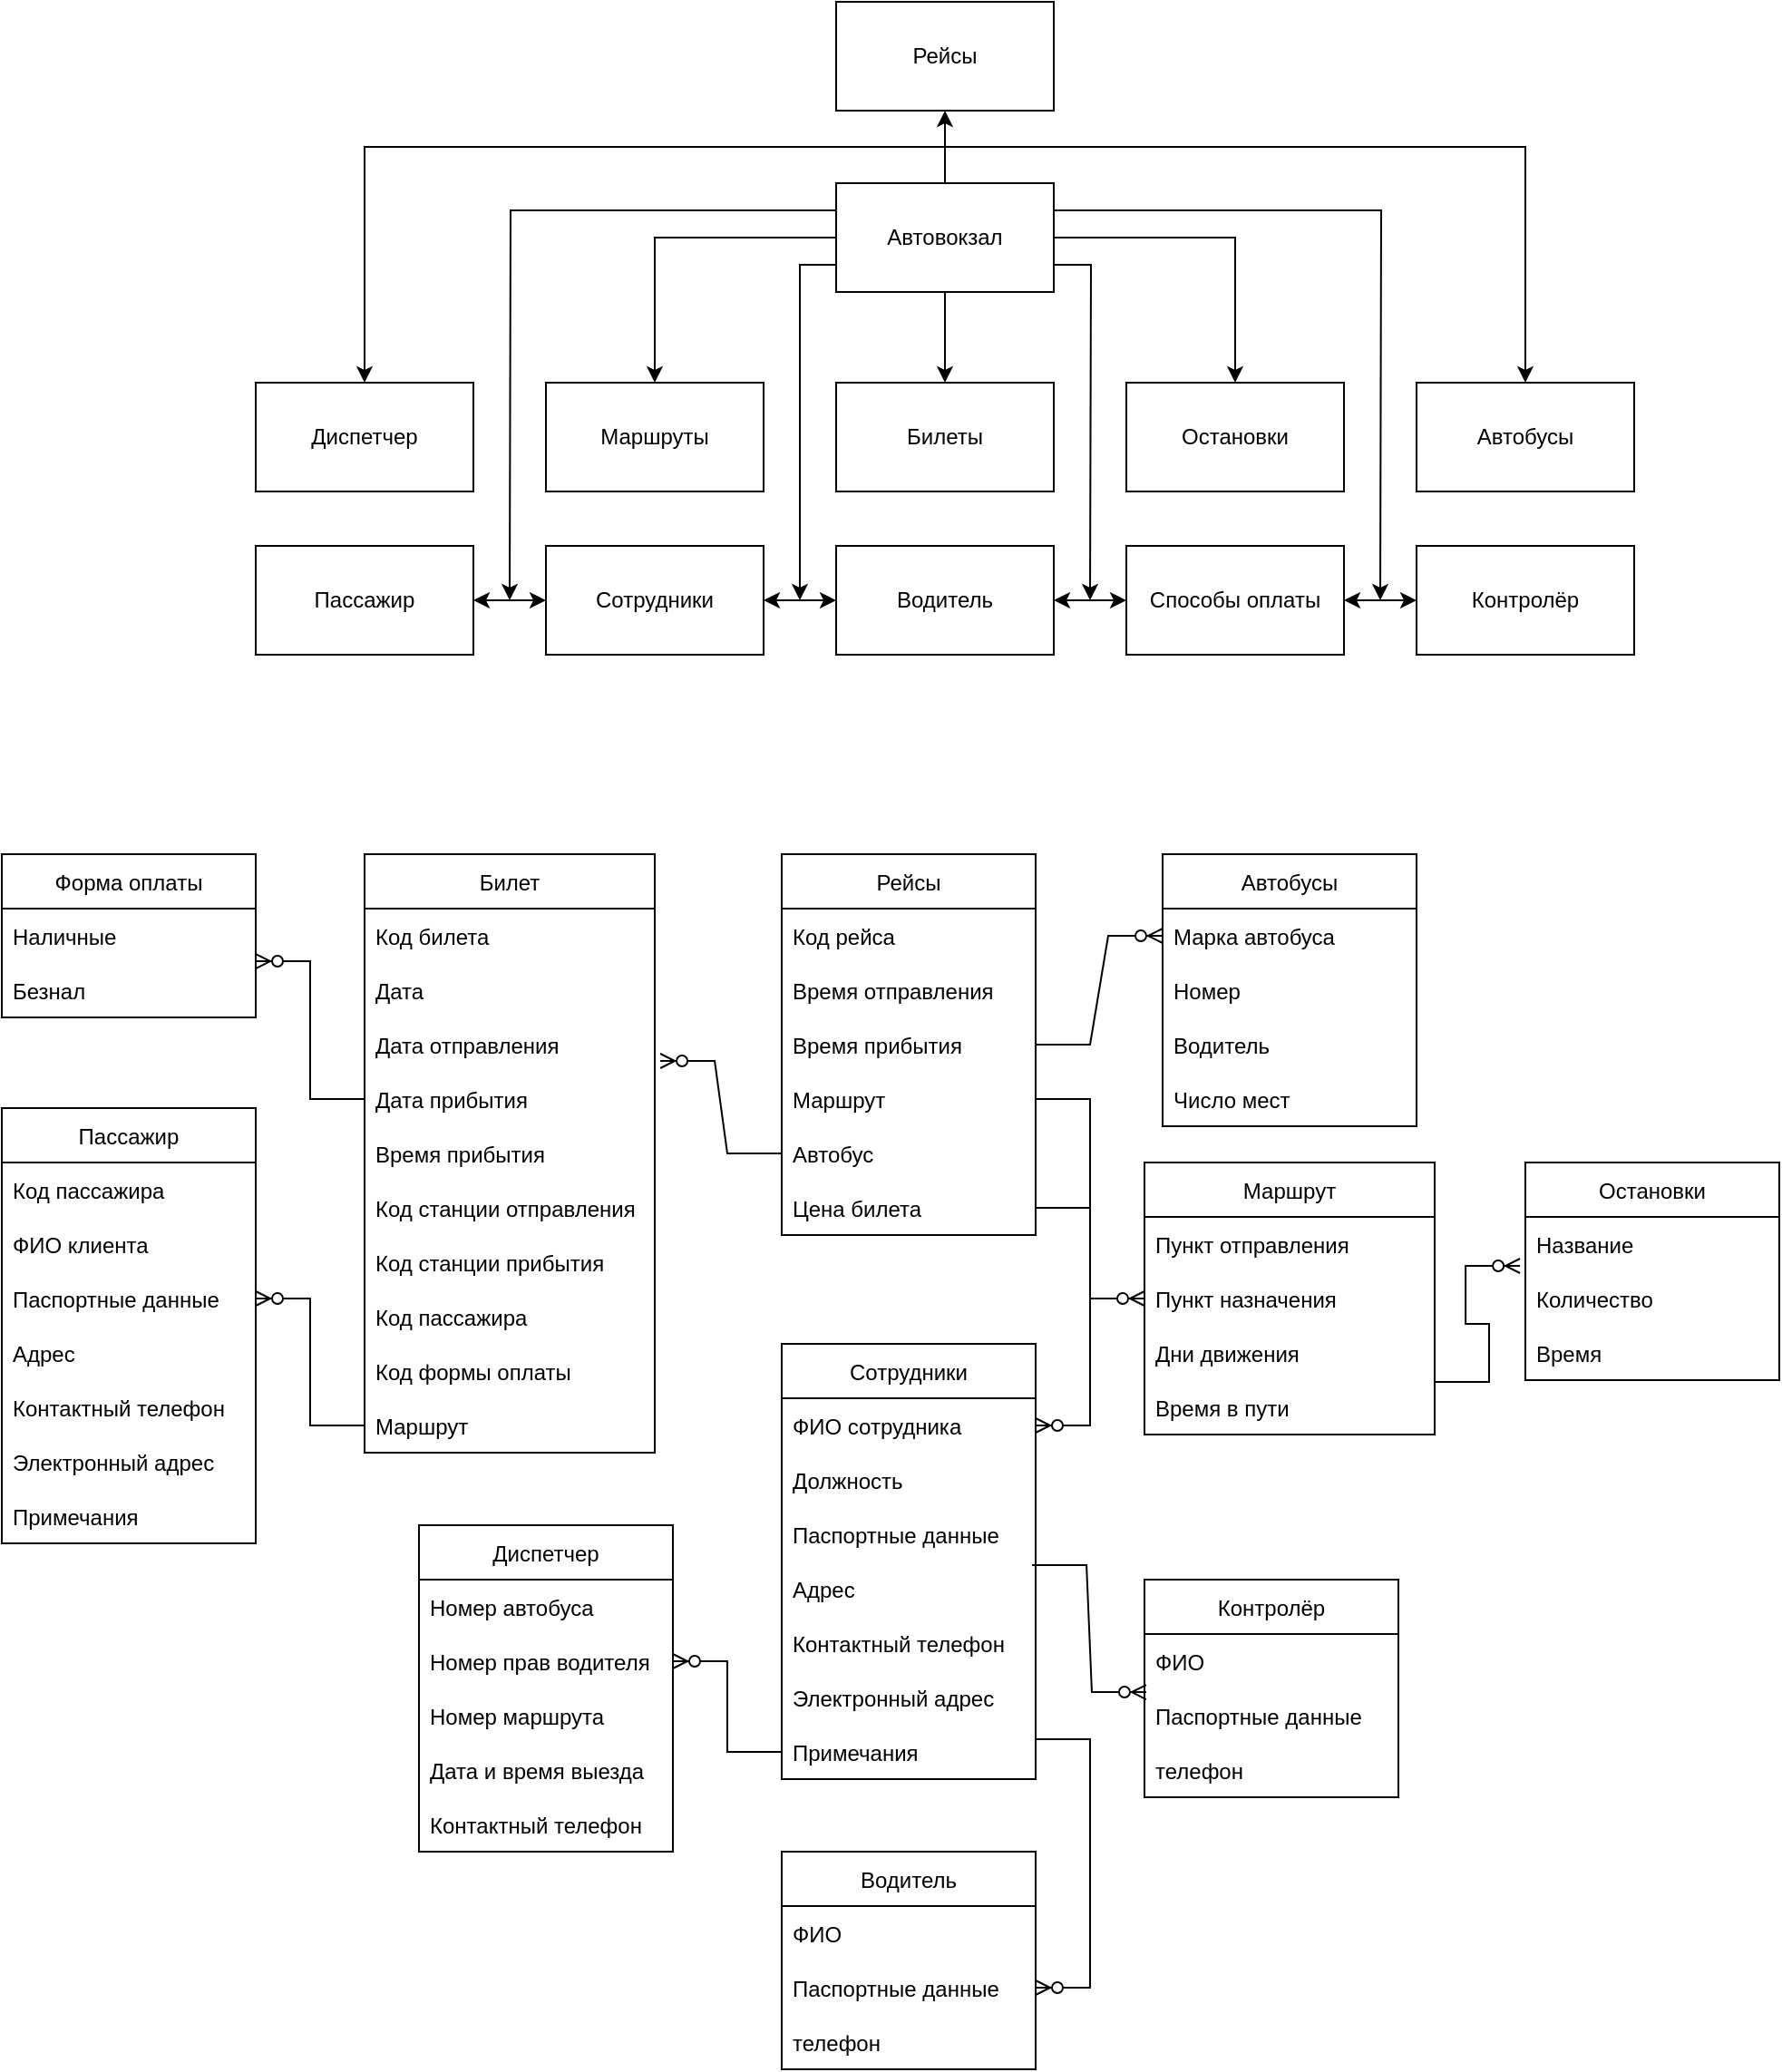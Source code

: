 <mxfile version="20.5.1" type="github">
  <diagram id="86yqQ0jhV_8jFqPabOyq" name="Страница 1">
    <mxGraphModel dx="2249" dy="794" grid="1" gridSize="10" guides="1" tooltips="1" connect="1" arrows="1" fold="1" page="1" pageScale="1" pageWidth="827" pageHeight="1169" math="0" shadow="0">
      <root>
        <mxCell id="0" />
        <mxCell id="1" parent="0" />
        <mxCell id="iQQgAuOcwQttmFMJXdX3-10" style="edgeStyle=orthogonalEdgeStyle;rounded=0;orthogonalLoop=1;jettySize=auto;html=1;" parent="1" source="iQQgAuOcwQttmFMJXdX3-2" target="iQQgAuOcwQttmFMJXdX3-5" edge="1">
          <mxGeometry relative="1" as="geometry" />
        </mxCell>
        <mxCell id="iQQgAuOcwQttmFMJXdX3-11" style="edgeStyle=orthogonalEdgeStyle;rounded=0;orthogonalLoop=1;jettySize=auto;html=1;exitX=1;exitY=0.5;exitDx=0;exitDy=0;entryX=0.5;entryY=0;entryDx=0;entryDy=0;" parent="1" source="iQQgAuOcwQttmFMJXdX3-2" target="iQQgAuOcwQttmFMJXdX3-9" edge="1">
          <mxGeometry relative="1" as="geometry" />
        </mxCell>
        <mxCell id="iQQgAuOcwQttmFMJXdX3-15" style="edgeStyle=orthogonalEdgeStyle;rounded=0;orthogonalLoop=1;jettySize=auto;html=1;exitX=0.5;exitY=0;exitDx=0;exitDy=0;entryX=0.5;entryY=0;entryDx=0;entryDy=0;" parent="1" source="iQQgAuOcwQttmFMJXdX3-2" target="iQQgAuOcwQttmFMJXdX3-12" edge="1">
          <mxGeometry relative="1" as="geometry" />
        </mxCell>
        <mxCell id="iQQgAuOcwQttmFMJXdX3-16" style="edgeStyle=orthogonalEdgeStyle;rounded=0;orthogonalLoop=1;jettySize=auto;html=1;exitX=0.5;exitY=0;exitDx=0;exitDy=0;entryX=0.5;entryY=0;entryDx=0;entryDy=0;" parent="1" source="iQQgAuOcwQttmFMJXdX3-2" target="iQQgAuOcwQttmFMJXdX3-14" edge="1">
          <mxGeometry relative="1" as="geometry" />
        </mxCell>
        <mxCell id="iQQgAuOcwQttmFMJXdX3-42" style="edgeStyle=orthogonalEdgeStyle;rounded=0;orthogonalLoop=1;jettySize=auto;html=1;exitX=0;exitY=0.25;exitDx=0;exitDy=0;" parent="1" source="iQQgAuOcwQttmFMJXdX3-2" edge="1">
          <mxGeometry relative="1" as="geometry">
            <mxPoint x="190" y="360" as="targetPoint" />
          </mxGeometry>
        </mxCell>
        <mxCell id="iQQgAuOcwQttmFMJXdX3-44" style="edgeStyle=orthogonalEdgeStyle;rounded=0;orthogonalLoop=1;jettySize=auto;html=1;exitX=0;exitY=0.75;exitDx=0;exitDy=0;" parent="1" source="iQQgAuOcwQttmFMJXdX3-2" edge="1">
          <mxGeometry relative="1" as="geometry">
            <mxPoint x="350" y="360" as="targetPoint" />
          </mxGeometry>
        </mxCell>
        <mxCell id="iQQgAuOcwQttmFMJXdX3-46" style="edgeStyle=orthogonalEdgeStyle;rounded=0;orthogonalLoop=1;jettySize=auto;html=1;exitX=1;exitY=0.75;exitDx=0;exitDy=0;" parent="1" source="iQQgAuOcwQttmFMJXdX3-2" edge="1">
          <mxGeometry relative="1" as="geometry">
            <mxPoint x="510" y="360" as="targetPoint" />
          </mxGeometry>
        </mxCell>
        <mxCell id="iQQgAuOcwQttmFMJXdX3-48" style="edgeStyle=orthogonalEdgeStyle;rounded=0;orthogonalLoop=1;jettySize=auto;html=1;exitX=1;exitY=0.25;exitDx=0;exitDy=0;" parent="1" source="iQQgAuOcwQttmFMJXdX3-2" edge="1">
          <mxGeometry relative="1" as="geometry">
            <mxPoint x="670" y="360" as="targetPoint" />
          </mxGeometry>
        </mxCell>
        <mxCell id="S9R1YL-R6KJ5HFUUIe6C-26" style="edgeStyle=orthogonalEdgeStyle;rounded=0;orthogonalLoop=1;jettySize=auto;html=1;exitX=0.5;exitY=0;exitDx=0;exitDy=0;entryX=0.5;entryY=1;entryDx=0;entryDy=0;" edge="1" parent="1" source="iQQgAuOcwQttmFMJXdX3-2" target="iQQgAuOcwQttmFMJXdX3-3">
          <mxGeometry relative="1" as="geometry" />
        </mxCell>
        <mxCell id="S9R1YL-R6KJ5HFUUIe6C-27" style="edgeStyle=orthogonalEdgeStyle;rounded=0;orthogonalLoop=1;jettySize=auto;html=1;exitX=0.5;exitY=1;exitDx=0;exitDy=0;entryX=0.5;entryY=0;entryDx=0;entryDy=0;" edge="1" parent="1" source="iQQgAuOcwQttmFMJXdX3-2" target="iQQgAuOcwQttmFMJXdX3-19">
          <mxGeometry relative="1" as="geometry" />
        </mxCell>
        <mxCell id="iQQgAuOcwQttmFMJXdX3-2" value="Автовокзал" style="rounded=0;whiteSpace=wrap;html=1;" parent="1" vertex="1">
          <mxGeometry x="370" y="130" width="120" height="60" as="geometry" />
        </mxCell>
        <mxCell id="iQQgAuOcwQttmFMJXdX3-3" value="Рейсы" style="rounded=0;whiteSpace=wrap;html=1;" parent="1" vertex="1">
          <mxGeometry x="370" y="30" width="120" height="60" as="geometry" />
        </mxCell>
        <mxCell id="iQQgAuOcwQttmFMJXdX3-5" value="Маршруты" style="rounded=0;whiteSpace=wrap;html=1;" parent="1" vertex="1">
          <mxGeometry x="210" y="240" width="120" height="60" as="geometry" />
        </mxCell>
        <mxCell id="iQQgAuOcwQttmFMJXdX3-9" value="Остановки" style="rounded=0;whiteSpace=wrap;html=1;" parent="1" vertex="1">
          <mxGeometry x="530" y="240" width="120" height="60" as="geometry" />
        </mxCell>
        <mxCell id="iQQgAuOcwQttmFMJXdX3-12" value="Диспетчер" style="rounded=0;whiteSpace=wrap;html=1;" parent="1" vertex="1">
          <mxGeometry x="50" y="240" width="120" height="60" as="geometry" />
        </mxCell>
        <mxCell id="iQQgAuOcwQttmFMJXdX3-14" value="Автобусы" style="rounded=0;whiteSpace=wrap;html=1;" parent="1" vertex="1">
          <mxGeometry x="690" y="240" width="120" height="60" as="geometry" />
        </mxCell>
        <mxCell id="iQQgAuOcwQttmFMJXdX3-18" value="Способы оплаты" style="rounded=0;whiteSpace=wrap;html=1;" parent="1" vertex="1">
          <mxGeometry x="530" y="330" width="120" height="60" as="geometry" />
        </mxCell>
        <mxCell id="iQQgAuOcwQttmFMJXdX3-19" value="Билеты" style="rounded=0;whiteSpace=wrap;html=1;" parent="1" vertex="1">
          <mxGeometry x="370" y="240" width="120" height="60" as="geometry" />
        </mxCell>
        <mxCell id="iQQgAuOcwQttmFMJXdX3-20" value="Пассажир" style="rounded=0;whiteSpace=wrap;html=1;" parent="1" vertex="1">
          <mxGeometry x="50" y="330" width="120" height="60" as="geometry" />
        </mxCell>
        <mxCell id="iQQgAuOcwQttmFMJXdX3-21" value="Сотрудники" style="rounded=0;whiteSpace=wrap;html=1;" parent="1" vertex="1">
          <mxGeometry x="210" y="330" width="120" height="60" as="geometry" />
        </mxCell>
        <mxCell id="iQQgAuOcwQttmFMJXdX3-22" value="Контролёр" style="rounded=0;whiteSpace=wrap;html=1;" parent="1" vertex="1">
          <mxGeometry x="690" y="330" width="120" height="60" as="geometry" />
        </mxCell>
        <mxCell id="iQQgAuOcwQttmFMJXdX3-31" value="" style="endArrow=classic;startArrow=classic;html=1;rounded=0;exitX=1;exitY=0.5;exitDx=0;exitDy=0;entryX=0;entryY=0.5;entryDx=0;entryDy=0;" parent="1" source="iQQgAuOcwQttmFMJXdX3-20" target="iQQgAuOcwQttmFMJXdX3-21" edge="1">
          <mxGeometry width="50" height="50" relative="1" as="geometry">
            <mxPoint x="170" y="390" as="sourcePoint" />
            <mxPoint x="200" y="360" as="targetPoint" />
          </mxGeometry>
        </mxCell>
        <mxCell id="iQQgAuOcwQttmFMJXdX3-33" value="" style="endArrow=classic;startArrow=classic;html=1;rounded=0;exitX=1;exitY=0.5;exitDx=0;exitDy=0;entryX=0;entryY=0.5;entryDx=0;entryDy=0;" parent="1" source="iQQgAuOcwQttmFMJXdX3-18" target="iQQgAuOcwQttmFMJXdX3-22" edge="1">
          <mxGeometry width="50" height="50" relative="1" as="geometry">
            <mxPoint x="650" y="390" as="sourcePoint" />
            <mxPoint x="700" y="340" as="targetPoint" />
          </mxGeometry>
        </mxCell>
        <mxCell id="eWutOVOjhpOkpdrfjWL5-36" value="Маршрут" style="swimlane;fontStyle=0;childLayout=stackLayout;horizontal=1;startSize=30;horizontalStack=0;resizeParent=1;resizeParentMax=0;resizeLast=0;collapsible=1;marginBottom=0;" parent="1" vertex="1">
          <mxGeometry x="540" y="670" width="160" height="150" as="geometry" />
        </mxCell>
        <mxCell id="eWutOVOjhpOkpdrfjWL5-37" value="Пункт отправления" style="text;strokeColor=none;fillColor=none;align=left;verticalAlign=middle;spacingLeft=4;spacingRight=4;overflow=hidden;points=[[0,0.5],[1,0.5]];portConstraint=eastwest;rotatable=0;" parent="eWutOVOjhpOkpdrfjWL5-36" vertex="1">
          <mxGeometry y="30" width="160" height="30" as="geometry" />
        </mxCell>
        <mxCell id="eWutOVOjhpOkpdrfjWL5-38" value="Пункт назначения" style="text;strokeColor=none;fillColor=none;align=left;verticalAlign=middle;spacingLeft=4;spacingRight=4;overflow=hidden;points=[[0,0.5],[1,0.5]];portConstraint=eastwest;rotatable=0;" parent="eWutOVOjhpOkpdrfjWL5-36" vertex="1">
          <mxGeometry y="60" width="160" height="30" as="geometry" />
        </mxCell>
        <mxCell id="eWutOVOjhpOkpdrfjWL5-39" value="Дни движения" style="text;strokeColor=none;fillColor=none;align=left;verticalAlign=middle;spacingLeft=4;spacingRight=4;overflow=hidden;points=[[0,0.5],[1,0.5]];portConstraint=eastwest;rotatable=0;" parent="eWutOVOjhpOkpdrfjWL5-36" vertex="1">
          <mxGeometry y="90" width="160" height="30" as="geometry" />
        </mxCell>
        <mxCell id="S9R1YL-R6KJ5HFUUIe6C-1" value="Время в пути" style="text;strokeColor=none;fillColor=none;align=left;verticalAlign=middle;spacingLeft=4;spacingRight=4;overflow=hidden;points=[[0,0.5],[1,0.5]];portConstraint=eastwest;rotatable=0;" vertex="1" parent="eWutOVOjhpOkpdrfjWL5-36">
          <mxGeometry y="120" width="160" height="30" as="geometry" />
        </mxCell>
        <mxCell id="eWutOVOjhpOkpdrfjWL5-40" value="Рейсы" style="swimlane;fontStyle=0;childLayout=stackLayout;horizontal=1;startSize=30;horizontalStack=0;resizeParent=1;resizeParentMax=0;resizeLast=0;collapsible=1;marginBottom=0;" parent="1" vertex="1">
          <mxGeometry x="340" y="500" width="140" height="210" as="geometry" />
        </mxCell>
        <mxCell id="eWutOVOjhpOkpdrfjWL5-41" value="Код рейса" style="text;strokeColor=none;fillColor=none;align=left;verticalAlign=middle;spacingLeft=4;spacingRight=4;overflow=hidden;points=[[0,0.5],[1,0.5]];portConstraint=eastwest;rotatable=0;" parent="eWutOVOjhpOkpdrfjWL5-40" vertex="1">
          <mxGeometry y="30" width="140" height="30" as="geometry" />
        </mxCell>
        <mxCell id="eWutOVOjhpOkpdrfjWL5-42" value="Время отправления" style="text;strokeColor=none;fillColor=none;align=left;verticalAlign=middle;spacingLeft=4;spacingRight=4;overflow=hidden;points=[[0,0.5],[1,0.5]];portConstraint=eastwest;rotatable=0;" parent="eWutOVOjhpOkpdrfjWL5-40" vertex="1">
          <mxGeometry y="60" width="140" height="30" as="geometry" />
        </mxCell>
        <mxCell id="eWutOVOjhpOkpdrfjWL5-43" value="Время прибытия" style="text;strokeColor=none;fillColor=none;align=left;verticalAlign=middle;spacingLeft=4;spacingRight=4;overflow=hidden;points=[[0,0.5],[1,0.5]];portConstraint=eastwest;rotatable=0;" parent="eWutOVOjhpOkpdrfjWL5-40" vertex="1">
          <mxGeometry y="90" width="140" height="30" as="geometry" />
        </mxCell>
        <mxCell id="eWutOVOjhpOkpdrfjWL5-45" value="Маршрут" style="text;strokeColor=none;fillColor=none;align=left;verticalAlign=middle;spacingLeft=4;spacingRight=4;overflow=hidden;points=[[0,0.5],[1,0.5]];portConstraint=eastwest;rotatable=0;" parent="eWutOVOjhpOkpdrfjWL5-40" vertex="1">
          <mxGeometry y="120" width="140" height="30" as="geometry" />
        </mxCell>
        <mxCell id="eWutOVOjhpOkpdrfjWL5-46" value="Автобус" style="text;strokeColor=none;fillColor=none;align=left;verticalAlign=middle;spacingLeft=4;spacingRight=4;overflow=hidden;points=[[0,0.5],[1,0.5]];portConstraint=eastwest;rotatable=0;" parent="eWutOVOjhpOkpdrfjWL5-40" vertex="1">
          <mxGeometry y="150" width="140" height="30" as="geometry" />
        </mxCell>
        <mxCell id="eWutOVOjhpOkpdrfjWL5-47" value="Цена билета" style="text;strokeColor=none;fillColor=none;align=left;verticalAlign=middle;spacingLeft=4;spacingRight=4;overflow=hidden;points=[[0,0.5],[1,0.5]];portConstraint=eastwest;rotatable=0;" parent="eWutOVOjhpOkpdrfjWL5-40" vertex="1">
          <mxGeometry y="180" width="140" height="30" as="geometry" />
        </mxCell>
        <mxCell id="eWutOVOjhpOkpdrfjWL5-48" value="Автобусы" style="swimlane;fontStyle=0;childLayout=stackLayout;horizontal=1;startSize=30;horizontalStack=0;resizeParent=1;resizeParentMax=0;resizeLast=0;collapsible=1;marginBottom=0;" parent="1" vertex="1">
          <mxGeometry x="550" y="500" width="140" height="150" as="geometry" />
        </mxCell>
        <mxCell id="eWutOVOjhpOkpdrfjWL5-49" value="Марка автобуса" style="text;strokeColor=none;fillColor=none;align=left;verticalAlign=middle;spacingLeft=4;spacingRight=4;overflow=hidden;points=[[0,0.5],[1,0.5]];portConstraint=eastwest;rotatable=0;" parent="eWutOVOjhpOkpdrfjWL5-48" vertex="1">
          <mxGeometry y="30" width="140" height="30" as="geometry" />
        </mxCell>
        <mxCell id="eWutOVOjhpOkpdrfjWL5-50" value="Номер" style="text;strokeColor=none;fillColor=none;align=left;verticalAlign=middle;spacingLeft=4;spacingRight=4;overflow=hidden;points=[[0,0.5],[1,0.5]];portConstraint=eastwest;rotatable=0;" parent="eWutOVOjhpOkpdrfjWL5-48" vertex="1">
          <mxGeometry y="60" width="140" height="30" as="geometry" />
        </mxCell>
        <mxCell id="eWutOVOjhpOkpdrfjWL5-51" value="Водитель" style="text;strokeColor=none;fillColor=none;align=left;verticalAlign=middle;spacingLeft=4;spacingRight=4;overflow=hidden;points=[[0,0.5],[1,0.5]];portConstraint=eastwest;rotatable=0;" parent="eWutOVOjhpOkpdrfjWL5-48" vertex="1">
          <mxGeometry y="90" width="140" height="30" as="geometry" />
        </mxCell>
        <mxCell id="eWutOVOjhpOkpdrfjWL5-52" value="Число мест" style="text;strokeColor=none;fillColor=none;align=left;verticalAlign=middle;spacingLeft=4;spacingRight=4;overflow=hidden;points=[[0,0.5],[1,0.5]];portConstraint=eastwest;rotatable=0;" parent="eWutOVOjhpOkpdrfjWL5-48" vertex="1">
          <mxGeometry y="120" width="140" height="30" as="geometry" />
        </mxCell>
        <mxCell id="eWutOVOjhpOkpdrfjWL5-53" value="Остановки" style="swimlane;fontStyle=0;childLayout=stackLayout;horizontal=1;startSize=30;horizontalStack=0;resizeParent=1;resizeParentMax=0;resizeLast=0;collapsible=1;marginBottom=0;" parent="1" vertex="1">
          <mxGeometry x="750" y="670" width="140" height="120" as="geometry" />
        </mxCell>
        <mxCell id="eWutOVOjhpOkpdrfjWL5-54" value="Название" style="text;strokeColor=none;fillColor=none;align=left;verticalAlign=middle;spacingLeft=4;spacingRight=4;overflow=hidden;points=[[0,0.5],[1,0.5]];portConstraint=eastwest;rotatable=0;" parent="eWutOVOjhpOkpdrfjWL5-53" vertex="1">
          <mxGeometry y="30" width="140" height="30" as="geometry" />
        </mxCell>
        <mxCell id="eWutOVOjhpOkpdrfjWL5-55" value="Количество" style="text;strokeColor=none;fillColor=none;align=left;verticalAlign=middle;spacingLeft=4;spacingRight=4;overflow=hidden;points=[[0,0.5],[1,0.5]];portConstraint=eastwest;rotatable=0;" parent="eWutOVOjhpOkpdrfjWL5-53" vertex="1">
          <mxGeometry y="60" width="140" height="30" as="geometry" />
        </mxCell>
        <mxCell id="eWutOVOjhpOkpdrfjWL5-56" value="Время" style="text;strokeColor=none;fillColor=none;align=left;verticalAlign=middle;spacingLeft=4;spacingRight=4;overflow=hidden;points=[[0,0.5],[1,0.5]];portConstraint=eastwest;rotatable=0;" parent="eWutOVOjhpOkpdrfjWL5-53" vertex="1">
          <mxGeometry y="90" width="140" height="30" as="geometry" />
        </mxCell>
        <mxCell id="eWutOVOjhpOkpdrfjWL5-57" value="Билет" style="swimlane;fontStyle=0;childLayout=stackLayout;horizontal=1;startSize=30;horizontalStack=0;resizeParent=1;resizeParentMax=0;resizeLast=0;collapsible=1;marginBottom=0;" parent="1" vertex="1">
          <mxGeometry x="110" y="500" width="160" height="330" as="geometry" />
        </mxCell>
        <mxCell id="eWutOVOjhpOkpdrfjWL5-58" value="Код билета" style="text;strokeColor=none;fillColor=none;align=left;verticalAlign=middle;spacingLeft=4;spacingRight=4;overflow=hidden;points=[[0,0.5],[1,0.5]];portConstraint=eastwest;rotatable=0;" parent="eWutOVOjhpOkpdrfjWL5-57" vertex="1">
          <mxGeometry y="30" width="160" height="30" as="geometry" />
        </mxCell>
        <mxCell id="eWutOVOjhpOkpdrfjWL5-59" value="Дата" style="text;strokeColor=none;fillColor=none;align=left;verticalAlign=middle;spacingLeft=4;spacingRight=4;overflow=hidden;points=[[0,0.5],[1,0.5]];portConstraint=eastwest;rotatable=0;" parent="eWutOVOjhpOkpdrfjWL5-57" vertex="1">
          <mxGeometry y="60" width="160" height="30" as="geometry" />
        </mxCell>
        <mxCell id="eWutOVOjhpOkpdrfjWL5-60" value="Дата отправления" style="text;strokeColor=none;fillColor=none;align=left;verticalAlign=middle;spacingLeft=4;spacingRight=4;overflow=hidden;points=[[0,0.5],[1,0.5]];portConstraint=eastwest;rotatable=0;" parent="eWutOVOjhpOkpdrfjWL5-57" vertex="1">
          <mxGeometry y="90" width="160" height="30" as="geometry" />
        </mxCell>
        <mxCell id="eWutOVOjhpOkpdrfjWL5-61" value="Дата прибытия" style="text;strokeColor=none;fillColor=none;align=left;verticalAlign=middle;spacingLeft=4;spacingRight=4;overflow=hidden;points=[[0,0.5],[1,0.5]];portConstraint=eastwest;rotatable=0;" parent="eWutOVOjhpOkpdrfjWL5-57" vertex="1">
          <mxGeometry y="120" width="160" height="30" as="geometry" />
        </mxCell>
        <mxCell id="eWutOVOjhpOkpdrfjWL5-62" value="Время прибытия" style="text;strokeColor=none;fillColor=none;align=left;verticalAlign=middle;spacingLeft=4;spacingRight=4;overflow=hidden;points=[[0,0.5],[1,0.5]];portConstraint=eastwest;rotatable=0;" parent="eWutOVOjhpOkpdrfjWL5-57" vertex="1">
          <mxGeometry y="150" width="160" height="30" as="geometry" />
        </mxCell>
        <mxCell id="eWutOVOjhpOkpdrfjWL5-63" value="Код станции отправления" style="text;strokeColor=none;fillColor=none;align=left;verticalAlign=middle;spacingLeft=4;spacingRight=4;overflow=hidden;points=[[0,0.5],[1,0.5]];portConstraint=eastwest;rotatable=0;" parent="eWutOVOjhpOkpdrfjWL5-57" vertex="1">
          <mxGeometry y="180" width="160" height="30" as="geometry" />
        </mxCell>
        <mxCell id="eWutOVOjhpOkpdrfjWL5-65" value="Код станции прибытия" style="text;strokeColor=none;fillColor=none;align=left;verticalAlign=middle;spacingLeft=4;spacingRight=4;overflow=hidden;points=[[0,0.5],[1,0.5]];portConstraint=eastwest;rotatable=0;" parent="eWutOVOjhpOkpdrfjWL5-57" vertex="1">
          <mxGeometry y="210" width="160" height="30" as="geometry" />
        </mxCell>
        <mxCell id="eWutOVOjhpOkpdrfjWL5-66" value="Код пассажира" style="text;strokeColor=none;fillColor=none;align=left;verticalAlign=middle;spacingLeft=4;spacingRight=4;overflow=hidden;points=[[0,0.5],[1,0.5]];portConstraint=eastwest;rotatable=0;" parent="eWutOVOjhpOkpdrfjWL5-57" vertex="1">
          <mxGeometry y="240" width="160" height="30" as="geometry" />
        </mxCell>
        <mxCell id="eWutOVOjhpOkpdrfjWL5-67" value="Код формы оплаты" style="text;strokeColor=none;fillColor=none;align=left;verticalAlign=middle;spacingLeft=4;spacingRight=4;overflow=hidden;points=[[0,0.5],[1,0.5]];portConstraint=eastwest;rotatable=0;" parent="eWutOVOjhpOkpdrfjWL5-57" vertex="1">
          <mxGeometry y="270" width="160" height="30" as="geometry" />
        </mxCell>
        <mxCell id="S9R1YL-R6KJ5HFUUIe6C-6" value="Маршрут" style="text;strokeColor=none;fillColor=none;align=left;verticalAlign=middle;spacingLeft=4;spacingRight=4;overflow=hidden;points=[[0,0.5],[1,0.5]];portConstraint=eastwest;rotatable=0;" vertex="1" parent="eWutOVOjhpOkpdrfjWL5-57">
          <mxGeometry y="300" width="160" height="30" as="geometry" />
        </mxCell>
        <mxCell id="eWutOVOjhpOkpdrfjWL5-68" value="Пассажир" style="swimlane;fontStyle=0;childLayout=stackLayout;horizontal=1;startSize=30;horizontalStack=0;resizeParent=1;resizeParentMax=0;resizeLast=0;collapsible=1;marginBottom=0;" parent="1" vertex="1">
          <mxGeometry x="-90" y="640" width="140" height="240" as="geometry" />
        </mxCell>
        <mxCell id="eWutOVOjhpOkpdrfjWL5-70" value="Код пассажира" style="text;strokeColor=none;fillColor=none;align=left;verticalAlign=middle;spacingLeft=4;spacingRight=4;overflow=hidden;points=[[0,0.5],[1,0.5]];portConstraint=eastwest;rotatable=0;" parent="eWutOVOjhpOkpdrfjWL5-68" vertex="1">
          <mxGeometry y="30" width="140" height="30" as="geometry" />
        </mxCell>
        <mxCell id="eWutOVOjhpOkpdrfjWL5-71" value="ФИО клиента" style="text;strokeColor=none;fillColor=none;align=left;verticalAlign=middle;spacingLeft=4;spacingRight=4;overflow=hidden;points=[[0,0.5],[1,0.5]];portConstraint=eastwest;rotatable=0;" parent="eWutOVOjhpOkpdrfjWL5-68" vertex="1">
          <mxGeometry y="60" width="140" height="30" as="geometry" />
        </mxCell>
        <mxCell id="eWutOVOjhpOkpdrfjWL5-72" value="Паспортные данные" style="text;strokeColor=none;fillColor=none;align=left;verticalAlign=middle;spacingLeft=4;spacingRight=4;overflow=hidden;points=[[0,0.5],[1,0.5]];portConstraint=eastwest;rotatable=0;" parent="eWutOVOjhpOkpdrfjWL5-68" vertex="1">
          <mxGeometry y="90" width="140" height="30" as="geometry" />
        </mxCell>
        <mxCell id="eWutOVOjhpOkpdrfjWL5-73" value="Адрес" style="text;strokeColor=none;fillColor=none;align=left;verticalAlign=middle;spacingLeft=4;spacingRight=4;overflow=hidden;points=[[0,0.5],[1,0.5]];portConstraint=eastwest;rotatable=0;" parent="eWutOVOjhpOkpdrfjWL5-68" vertex="1">
          <mxGeometry y="120" width="140" height="30" as="geometry" />
        </mxCell>
        <mxCell id="eWutOVOjhpOkpdrfjWL5-74" value="Контактный телефон" style="text;strokeColor=none;fillColor=none;align=left;verticalAlign=middle;spacingLeft=4;spacingRight=4;overflow=hidden;points=[[0,0.5],[1,0.5]];portConstraint=eastwest;rotatable=0;" parent="eWutOVOjhpOkpdrfjWL5-68" vertex="1">
          <mxGeometry y="150" width="140" height="30" as="geometry" />
        </mxCell>
        <mxCell id="eWutOVOjhpOkpdrfjWL5-75" value="Электронный адрес" style="text;strokeColor=none;fillColor=none;align=left;verticalAlign=middle;spacingLeft=4;spacingRight=4;overflow=hidden;points=[[0,0.5],[1,0.5]];portConstraint=eastwest;rotatable=0;" parent="eWutOVOjhpOkpdrfjWL5-68" vertex="1">
          <mxGeometry y="180" width="140" height="30" as="geometry" />
        </mxCell>
        <mxCell id="eWutOVOjhpOkpdrfjWL5-76" value="Примечания" style="text;strokeColor=none;fillColor=none;align=left;verticalAlign=middle;spacingLeft=4;spacingRight=4;overflow=hidden;points=[[0,0.5],[1,0.5]];portConstraint=eastwest;rotatable=0;" parent="eWutOVOjhpOkpdrfjWL5-68" vertex="1">
          <mxGeometry y="210" width="140" height="30" as="geometry" />
        </mxCell>
        <mxCell id="eWutOVOjhpOkpdrfjWL5-77" value="Сотрудники" style="swimlane;fontStyle=0;childLayout=stackLayout;horizontal=1;startSize=30;horizontalStack=0;resizeParent=1;resizeParentMax=0;resizeLast=0;collapsible=1;marginBottom=0;" parent="1" vertex="1">
          <mxGeometry x="340" y="770" width="140" height="240" as="geometry" />
        </mxCell>
        <mxCell id="eWutOVOjhpOkpdrfjWL5-78" value="ФИО сотрудника" style="text;strokeColor=none;fillColor=none;align=left;verticalAlign=middle;spacingLeft=4;spacingRight=4;overflow=hidden;points=[[0,0.5],[1,0.5]];portConstraint=eastwest;rotatable=0;" parent="eWutOVOjhpOkpdrfjWL5-77" vertex="1">
          <mxGeometry y="30" width="140" height="30" as="geometry" />
        </mxCell>
        <mxCell id="eWutOVOjhpOkpdrfjWL5-79" value="Должность" style="text;strokeColor=none;fillColor=none;align=left;verticalAlign=middle;spacingLeft=4;spacingRight=4;overflow=hidden;points=[[0,0.5],[1,0.5]];portConstraint=eastwest;rotatable=0;" parent="eWutOVOjhpOkpdrfjWL5-77" vertex="1">
          <mxGeometry y="60" width="140" height="30" as="geometry" />
        </mxCell>
        <mxCell id="eWutOVOjhpOkpdrfjWL5-80" value="Паспортные данные" style="text;strokeColor=none;fillColor=none;align=left;verticalAlign=middle;spacingLeft=4;spacingRight=4;overflow=hidden;points=[[0,0.5],[1,0.5]];portConstraint=eastwest;rotatable=0;" parent="eWutOVOjhpOkpdrfjWL5-77" vertex="1">
          <mxGeometry y="90" width="140" height="30" as="geometry" />
        </mxCell>
        <mxCell id="eWutOVOjhpOkpdrfjWL5-81" value="Адрес" style="text;strokeColor=none;fillColor=none;align=left;verticalAlign=middle;spacingLeft=4;spacingRight=4;overflow=hidden;points=[[0,0.5],[1,0.5]];portConstraint=eastwest;rotatable=0;" parent="eWutOVOjhpOkpdrfjWL5-77" vertex="1">
          <mxGeometry y="120" width="140" height="30" as="geometry" />
        </mxCell>
        <mxCell id="eWutOVOjhpOkpdrfjWL5-82" value="Контактный телефон" style="text;strokeColor=none;fillColor=none;align=left;verticalAlign=middle;spacingLeft=4;spacingRight=4;overflow=hidden;points=[[0,0.5],[1,0.5]];portConstraint=eastwest;rotatable=0;" parent="eWutOVOjhpOkpdrfjWL5-77" vertex="1">
          <mxGeometry y="150" width="140" height="30" as="geometry" />
        </mxCell>
        <mxCell id="eWutOVOjhpOkpdrfjWL5-83" value="Электронный адрес" style="text;strokeColor=none;fillColor=none;align=left;verticalAlign=middle;spacingLeft=4;spacingRight=4;overflow=hidden;points=[[0,0.5],[1,0.5]];portConstraint=eastwest;rotatable=0;" parent="eWutOVOjhpOkpdrfjWL5-77" vertex="1">
          <mxGeometry y="180" width="140" height="30" as="geometry" />
        </mxCell>
        <mxCell id="eWutOVOjhpOkpdrfjWL5-84" value="Примечания" style="text;strokeColor=none;fillColor=none;align=left;verticalAlign=middle;spacingLeft=4;spacingRight=4;overflow=hidden;points=[[0,0.5],[1,0.5]];portConstraint=eastwest;rotatable=0;" parent="eWutOVOjhpOkpdrfjWL5-77" vertex="1">
          <mxGeometry y="210" width="140" height="30" as="geometry" />
        </mxCell>
        <mxCell id="eWutOVOjhpOkpdrfjWL5-85" value="Форма оплаты" style="swimlane;fontStyle=0;childLayout=stackLayout;horizontal=1;startSize=30;horizontalStack=0;resizeParent=1;resizeParentMax=0;resizeLast=0;collapsible=1;marginBottom=0;" parent="1" vertex="1">
          <mxGeometry x="-90" y="500" width="140" height="90" as="geometry" />
        </mxCell>
        <mxCell id="eWutOVOjhpOkpdrfjWL5-86" value="Наличные" style="text;strokeColor=none;fillColor=none;align=left;verticalAlign=middle;spacingLeft=4;spacingRight=4;overflow=hidden;points=[[0,0.5],[1,0.5]];portConstraint=eastwest;rotatable=0;" parent="eWutOVOjhpOkpdrfjWL5-85" vertex="1">
          <mxGeometry y="30" width="140" height="30" as="geometry" />
        </mxCell>
        <mxCell id="eWutOVOjhpOkpdrfjWL5-87" value="Безнал" style="text;strokeColor=none;fillColor=none;align=left;verticalAlign=middle;spacingLeft=4;spacingRight=4;overflow=hidden;points=[[0,0.5],[1,0.5]];portConstraint=eastwest;rotatable=0;" parent="eWutOVOjhpOkpdrfjWL5-85" vertex="1">
          <mxGeometry y="60" width="140" height="30" as="geometry" />
        </mxCell>
        <mxCell id="eWutOVOjhpOkpdrfjWL5-89" value="Диспетчер" style="swimlane;fontStyle=0;childLayout=stackLayout;horizontal=1;startSize=30;horizontalStack=0;resizeParent=1;resizeParentMax=0;resizeLast=0;collapsible=1;marginBottom=0;" parent="1" vertex="1">
          <mxGeometry x="140" y="870" width="140" height="180" as="geometry" />
        </mxCell>
        <mxCell id="eWutOVOjhpOkpdrfjWL5-90" value="Номер автобуса" style="text;strokeColor=none;fillColor=none;align=left;verticalAlign=middle;spacingLeft=4;spacingRight=4;overflow=hidden;points=[[0,0.5],[1,0.5]];portConstraint=eastwest;rotatable=0;" parent="eWutOVOjhpOkpdrfjWL5-89" vertex="1">
          <mxGeometry y="30" width="140" height="30" as="geometry" />
        </mxCell>
        <mxCell id="eWutOVOjhpOkpdrfjWL5-91" value="Номер прав водителя" style="text;strokeColor=none;fillColor=none;align=left;verticalAlign=middle;spacingLeft=4;spacingRight=4;overflow=hidden;points=[[0,0.5],[1,0.5]];portConstraint=eastwest;rotatable=0;" parent="eWutOVOjhpOkpdrfjWL5-89" vertex="1">
          <mxGeometry y="60" width="140" height="30" as="geometry" />
        </mxCell>
        <mxCell id="eWutOVOjhpOkpdrfjWL5-92" value="Номер маршрута" style="text;strokeColor=none;fillColor=none;align=left;verticalAlign=middle;spacingLeft=4;spacingRight=4;overflow=hidden;points=[[0,0.5],[1,0.5]];portConstraint=eastwest;rotatable=0;" parent="eWutOVOjhpOkpdrfjWL5-89" vertex="1">
          <mxGeometry y="90" width="140" height="30" as="geometry" />
        </mxCell>
        <mxCell id="eWutOVOjhpOkpdrfjWL5-93" value="Дата и время выезда" style="text;strokeColor=none;fillColor=none;align=left;verticalAlign=middle;spacingLeft=4;spacingRight=4;overflow=hidden;points=[[0,0.5],[1,0.5]];portConstraint=eastwest;rotatable=0;" parent="eWutOVOjhpOkpdrfjWL5-89" vertex="1">
          <mxGeometry y="120" width="140" height="30" as="geometry" />
        </mxCell>
        <mxCell id="S9R1YL-R6KJ5HFUUIe6C-17" value="Контактный телефон" style="text;strokeColor=none;fillColor=none;align=left;verticalAlign=middle;spacingLeft=4;spacingRight=4;overflow=hidden;points=[[0,0.5],[1,0.5]];portConstraint=eastwest;rotatable=0;" vertex="1" parent="eWutOVOjhpOkpdrfjWL5-89">
          <mxGeometry y="150" width="140" height="30" as="geometry" />
        </mxCell>
        <mxCell id="eWutOVOjhpOkpdrfjWL5-94" value="Контролёр" style="swimlane;fontStyle=0;childLayout=stackLayout;horizontal=1;startSize=30;horizontalStack=0;resizeParent=1;resizeParentMax=0;resizeLast=0;collapsible=1;marginBottom=0;" parent="1" vertex="1">
          <mxGeometry x="540" y="900" width="140" height="120" as="geometry" />
        </mxCell>
        <mxCell id="eWutOVOjhpOkpdrfjWL5-95" value="ФИО" style="text;strokeColor=none;fillColor=none;align=left;verticalAlign=middle;spacingLeft=4;spacingRight=4;overflow=hidden;points=[[0,0.5],[1,0.5]];portConstraint=eastwest;rotatable=0;" parent="eWutOVOjhpOkpdrfjWL5-94" vertex="1">
          <mxGeometry y="30" width="140" height="30" as="geometry" />
        </mxCell>
        <mxCell id="eWutOVOjhpOkpdrfjWL5-96" value="Паспортные данные" style="text;strokeColor=none;fillColor=none;align=left;verticalAlign=middle;spacingLeft=4;spacingRight=4;overflow=hidden;points=[[0,0.5],[1,0.5]];portConstraint=eastwest;rotatable=0;" parent="eWutOVOjhpOkpdrfjWL5-94" vertex="1">
          <mxGeometry y="60" width="140" height="30" as="geometry" />
        </mxCell>
        <mxCell id="eWutOVOjhpOkpdrfjWL5-97" value="телефон" style="text;strokeColor=none;fillColor=none;align=left;verticalAlign=middle;spacingLeft=4;spacingRight=4;overflow=hidden;points=[[0,0.5],[1,0.5]];portConstraint=eastwest;rotatable=0;" parent="eWutOVOjhpOkpdrfjWL5-94" vertex="1">
          <mxGeometry y="90" width="140" height="30" as="geometry" />
        </mxCell>
        <mxCell id="S9R1YL-R6KJ5HFUUIe6C-25" value="Водитель" style="rounded=0;whiteSpace=wrap;html=1;" vertex="1" parent="1">
          <mxGeometry x="370" y="330" width="120" height="60" as="geometry" />
        </mxCell>
        <mxCell id="S9R1YL-R6KJ5HFUUIe6C-28" value="" style="endArrow=classic;startArrow=classic;html=1;rounded=0;exitX=1;exitY=0.5;exitDx=0;exitDy=0;entryX=0;entryY=0.5;entryDx=0;entryDy=0;" edge="1" parent="1" source="iQQgAuOcwQttmFMJXdX3-21" target="S9R1YL-R6KJ5HFUUIe6C-25">
          <mxGeometry width="50" height="50" relative="1" as="geometry">
            <mxPoint x="330" y="390" as="sourcePoint" />
            <mxPoint x="380" y="340" as="targetPoint" />
          </mxGeometry>
        </mxCell>
        <mxCell id="S9R1YL-R6KJ5HFUUIe6C-29" value="" style="endArrow=classic;startArrow=classic;html=1;rounded=0;exitX=1;exitY=0.5;exitDx=0;exitDy=0;entryX=0;entryY=0.5;entryDx=0;entryDy=0;" edge="1" parent="1" source="S9R1YL-R6KJ5HFUUIe6C-25" target="iQQgAuOcwQttmFMJXdX3-18">
          <mxGeometry width="50" height="50" relative="1" as="geometry">
            <mxPoint x="490" y="390" as="sourcePoint" />
            <mxPoint x="540" y="340" as="targetPoint" />
          </mxGeometry>
        </mxCell>
        <mxCell id="S9R1YL-R6KJ5HFUUIe6C-30" value="Водитель" style="swimlane;fontStyle=0;childLayout=stackLayout;horizontal=1;startSize=30;horizontalStack=0;resizeParent=1;resizeParentMax=0;resizeLast=0;collapsible=1;marginBottom=0;" vertex="1" parent="1">
          <mxGeometry x="340" y="1050" width="140" height="120" as="geometry" />
        </mxCell>
        <mxCell id="S9R1YL-R6KJ5HFUUIe6C-31" value="ФИО" style="text;strokeColor=none;fillColor=none;align=left;verticalAlign=middle;spacingLeft=4;spacingRight=4;overflow=hidden;points=[[0,0.5],[1,0.5]];portConstraint=eastwest;rotatable=0;" vertex="1" parent="S9R1YL-R6KJ5HFUUIe6C-30">
          <mxGeometry y="30" width="140" height="30" as="geometry" />
        </mxCell>
        <mxCell id="S9R1YL-R6KJ5HFUUIe6C-32" value="Паспортные данные" style="text;strokeColor=none;fillColor=none;align=left;verticalAlign=middle;spacingLeft=4;spacingRight=4;overflow=hidden;points=[[0,0.5],[1,0.5]];portConstraint=eastwest;rotatable=0;" vertex="1" parent="S9R1YL-R6KJ5HFUUIe6C-30">
          <mxGeometry y="60" width="140" height="30" as="geometry" />
        </mxCell>
        <mxCell id="S9R1YL-R6KJ5HFUUIe6C-33" value="телефон" style="text;strokeColor=none;fillColor=none;align=left;verticalAlign=middle;spacingLeft=4;spacingRight=4;overflow=hidden;points=[[0,0.5],[1,0.5]];portConstraint=eastwest;rotatable=0;" vertex="1" parent="S9R1YL-R6KJ5HFUUIe6C-30">
          <mxGeometry y="90" width="140" height="30" as="geometry" />
        </mxCell>
        <mxCell id="S9R1YL-R6KJ5HFUUIe6C-37" value="" style="edgeStyle=entityRelationEdgeStyle;fontSize=12;html=1;endArrow=ERzeroToMany;endFill=1;rounded=0;exitX=0;exitY=0.5;exitDx=0;exitDy=0;entryX=1.019;entryY=0.8;entryDx=0;entryDy=0;entryPerimeter=0;" edge="1" parent="1" source="eWutOVOjhpOkpdrfjWL5-46" target="eWutOVOjhpOkpdrfjWL5-60">
          <mxGeometry width="100" height="100" relative="1" as="geometry">
            <mxPoint x="280" y="700" as="sourcePoint" />
            <mxPoint x="380" y="600" as="targetPoint" />
          </mxGeometry>
        </mxCell>
        <mxCell id="S9R1YL-R6KJ5HFUUIe6C-39" value="" style="edgeStyle=entityRelationEdgeStyle;fontSize=12;html=1;endArrow=ERzeroToMany;endFill=1;rounded=0;exitX=0;exitY=0.5;exitDx=0;exitDy=0;entryX=1;entryY=0.5;entryDx=0;entryDy=0;" edge="1" parent="1" source="S9R1YL-R6KJ5HFUUIe6C-6" target="eWutOVOjhpOkpdrfjWL5-72">
          <mxGeometry width="100" height="100" relative="1" as="geometry">
            <mxPoint x="50" y="830" as="sourcePoint" />
            <mxPoint x="150" y="730" as="targetPoint" />
          </mxGeometry>
        </mxCell>
        <mxCell id="S9R1YL-R6KJ5HFUUIe6C-40" value="" style="edgeStyle=entityRelationEdgeStyle;fontSize=12;html=1;endArrow=ERzeroToMany;endFill=1;rounded=0;exitX=0;exitY=0.5;exitDx=0;exitDy=0;entryX=1;entryY=0.967;entryDx=0;entryDy=0;entryPerimeter=0;" edge="1" parent="1" source="eWutOVOjhpOkpdrfjWL5-61" target="eWutOVOjhpOkpdrfjWL5-86">
          <mxGeometry width="100" height="100" relative="1" as="geometry">
            <mxPoint x="50" y="650" as="sourcePoint" />
            <mxPoint x="150" y="550" as="targetPoint" />
          </mxGeometry>
        </mxCell>
        <mxCell id="S9R1YL-R6KJ5HFUUIe6C-41" value="" style="edgeStyle=entityRelationEdgeStyle;fontSize=12;html=1;endArrow=ERzeroToMany;endFill=1;rounded=0;exitX=0;exitY=0.5;exitDx=0;exitDy=0;entryX=1;entryY=0.5;entryDx=0;entryDy=0;" edge="1" parent="1" source="eWutOVOjhpOkpdrfjWL5-84" target="eWutOVOjhpOkpdrfjWL5-91">
          <mxGeometry width="100" height="100" relative="1" as="geometry">
            <mxPoint x="280" y="1010" as="sourcePoint" />
            <mxPoint x="380" y="910" as="targetPoint" />
          </mxGeometry>
        </mxCell>
        <mxCell id="S9R1YL-R6KJ5HFUUIe6C-42" value="" style="edgeStyle=entityRelationEdgeStyle;fontSize=12;html=1;endArrow=ERzeroToMany;endFill=1;rounded=0;exitX=0.986;exitY=0.067;exitDx=0;exitDy=0;exitPerimeter=0;entryX=0.007;entryY=0.067;entryDx=0;entryDy=0;entryPerimeter=0;" edge="1" parent="1" source="eWutOVOjhpOkpdrfjWL5-81" target="eWutOVOjhpOkpdrfjWL5-96">
          <mxGeometry width="100" height="100" relative="1" as="geometry">
            <mxPoint x="480" y="1010" as="sourcePoint" />
            <mxPoint x="580" y="910" as="targetPoint" />
          </mxGeometry>
        </mxCell>
        <mxCell id="S9R1YL-R6KJ5HFUUIe6C-43" value="" style="edgeStyle=entityRelationEdgeStyle;fontSize=12;html=1;endArrow=ERzeroToMany;endFill=1;rounded=0;entryX=0;entryY=0.5;entryDx=0;entryDy=0;exitX=1;exitY=0.5;exitDx=0;exitDy=0;" edge="1" parent="1" source="eWutOVOjhpOkpdrfjWL5-43" target="eWutOVOjhpOkpdrfjWL5-49">
          <mxGeometry width="100" height="100" relative="1" as="geometry">
            <mxPoint x="480" y="640" as="sourcePoint" />
            <mxPoint x="580" y="540" as="targetPoint" />
          </mxGeometry>
        </mxCell>
        <mxCell id="S9R1YL-R6KJ5HFUUIe6C-44" value="" style="edgeStyle=entityRelationEdgeStyle;fontSize=12;html=1;endArrow=ERzeroToMany;endFill=1;rounded=0;entryX=-0.021;entryY=-0.1;entryDx=0;entryDy=0;entryPerimeter=0;exitX=1;exitY=0.033;exitDx=0;exitDy=0;exitPerimeter=0;" edge="1" parent="1" source="S9R1YL-R6KJ5HFUUIe6C-1" target="eWutOVOjhpOkpdrfjWL5-55">
          <mxGeometry width="100" height="100" relative="1" as="geometry">
            <mxPoint x="700" y="790" as="sourcePoint" />
            <mxPoint x="800" y="690" as="targetPoint" />
          </mxGeometry>
        </mxCell>
        <mxCell id="S9R1YL-R6KJ5HFUUIe6C-45" value="" style="edgeStyle=entityRelationEdgeStyle;fontSize=12;html=1;endArrow=ERzeroToMany;endFill=1;rounded=0;exitX=1;exitY=0.5;exitDx=0;exitDy=0;entryX=0;entryY=0.5;entryDx=0;entryDy=0;" edge="1" parent="1" source="eWutOVOjhpOkpdrfjWL5-45" target="eWutOVOjhpOkpdrfjWL5-38">
          <mxGeometry width="100" height="100" relative="1" as="geometry">
            <mxPoint x="480" y="710" as="sourcePoint" />
            <mxPoint x="580" y="610" as="targetPoint" />
          </mxGeometry>
        </mxCell>
        <mxCell id="S9R1YL-R6KJ5HFUUIe6C-49" value="" style="edgeStyle=entityRelationEdgeStyle;fontSize=12;html=1;endArrow=ERzeroToMany;endFill=1;rounded=0;exitX=1;exitY=0.5;exitDx=0;exitDy=0;entryX=1;entryY=0.5;entryDx=0;entryDy=0;" edge="1" parent="1" source="eWutOVOjhpOkpdrfjWL5-47" target="eWutOVOjhpOkpdrfjWL5-78">
          <mxGeometry width="100" height="100" relative="1" as="geometry">
            <mxPoint x="350" y="770" as="sourcePoint" />
            <mxPoint x="450" y="670" as="targetPoint" />
          </mxGeometry>
        </mxCell>
        <mxCell id="S9R1YL-R6KJ5HFUUIe6C-50" value="" style="edgeStyle=entityRelationEdgeStyle;fontSize=12;html=1;endArrow=ERzeroToMany;endFill=1;rounded=0;exitX=1;exitY=0.267;exitDx=0;exitDy=0;exitPerimeter=0;entryX=1;entryY=0.5;entryDx=0;entryDy=0;" edge="1" parent="1" source="eWutOVOjhpOkpdrfjWL5-84" target="S9R1YL-R6KJ5HFUUIe6C-32">
          <mxGeometry width="100" height="100" relative="1" as="geometry">
            <mxPoint x="480" y="1070" as="sourcePoint" />
            <mxPoint x="580" y="970" as="targetPoint" />
          </mxGeometry>
        </mxCell>
      </root>
    </mxGraphModel>
  </diagram>
</mxfile>
